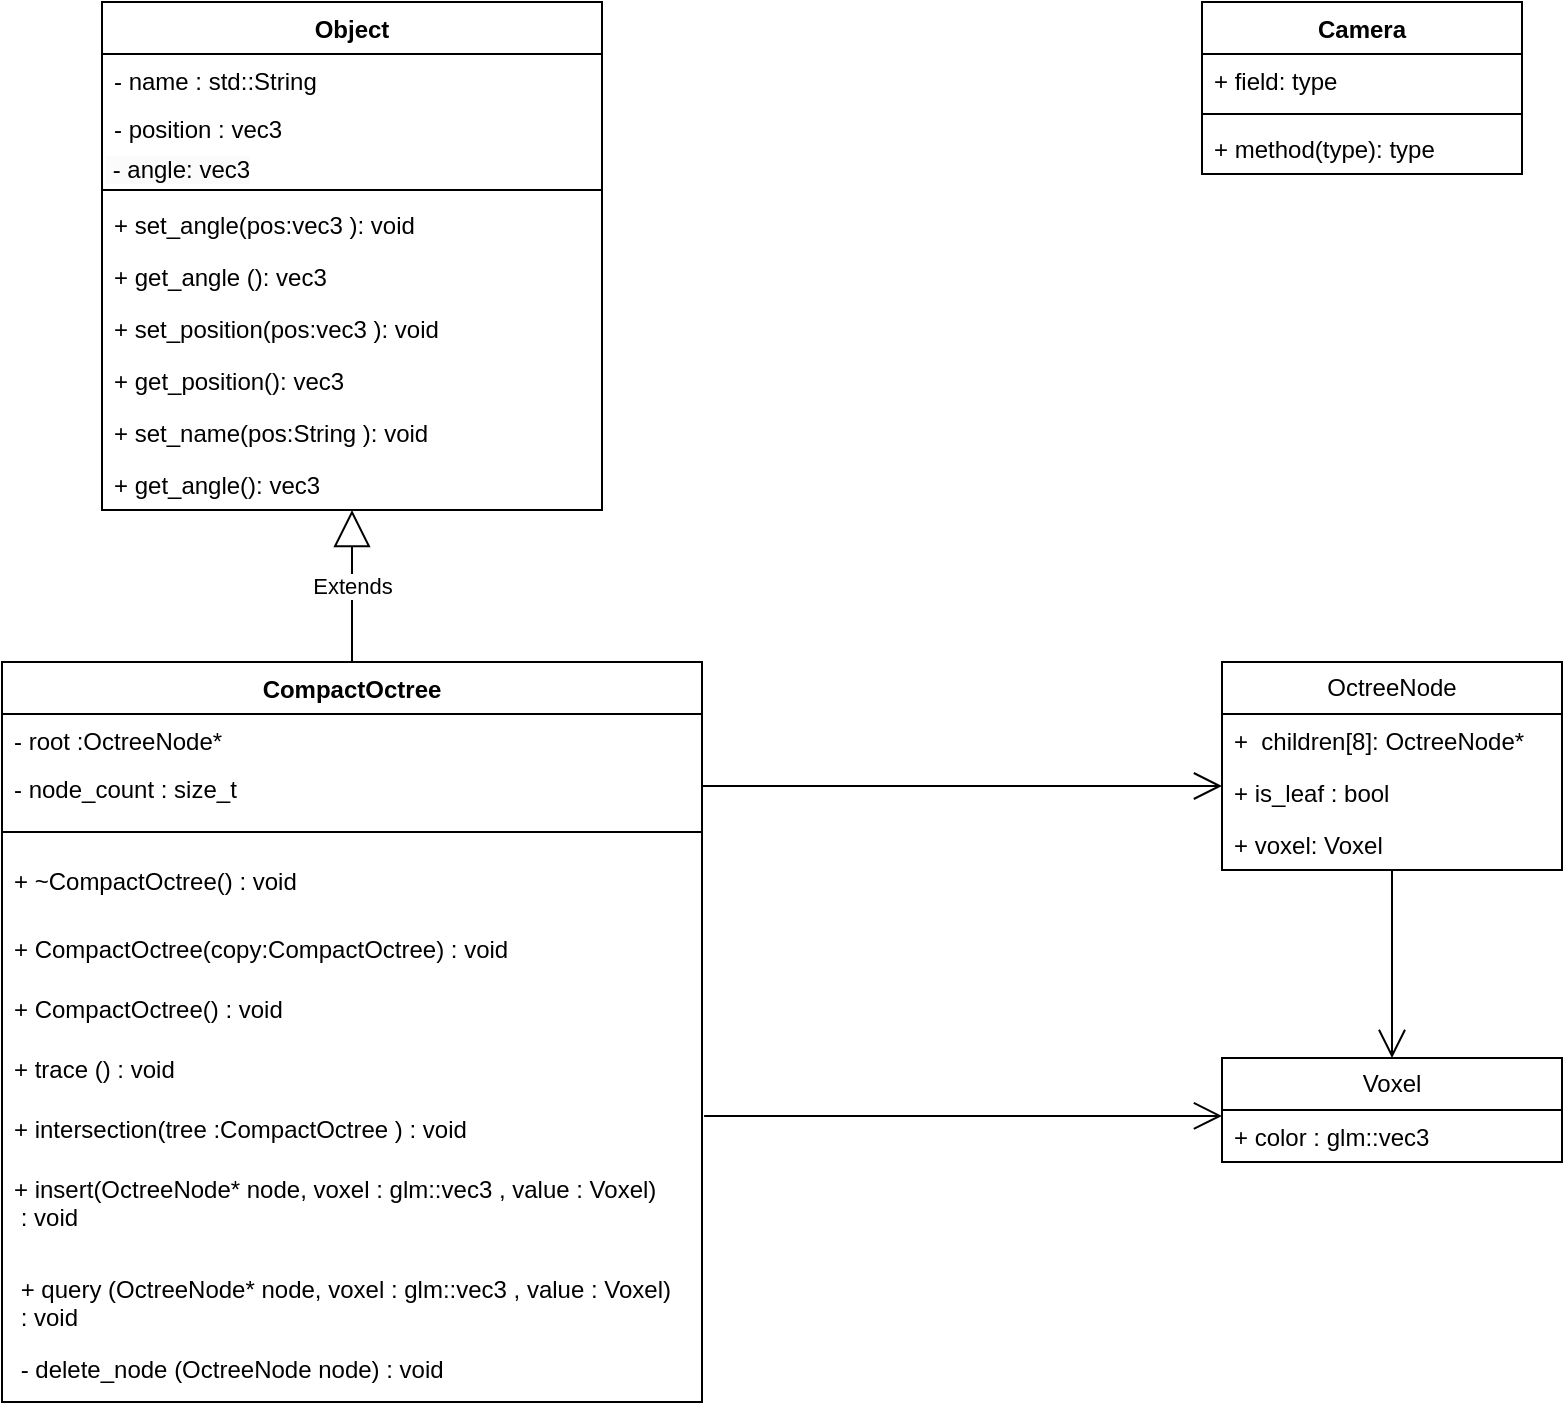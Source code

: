 <mxfile version="16.5.1" type="device" pages="3"><diagram id="C5RBs43oDa-KdzZeNtuy" name="Core"><mxGraphModel dx="1955" dy="941" grid="1" gridSize="10" guides="1" tooltips="1" connect="1" arrows="1" fold="1" page="1" pageScale="1" pageWidth="1169" pageHeight="1654" math="0" shadow="0"><root><mxCell id="WIyWlLk6GJQsqaUBKTNV-0"/><mxCell id="WIyWlLk6GJQsqaUBKTNV-1" parent="WIyWlLk6GJQsqaUBKTNV-0"/><mxCell id="RQRfcNfFL2eNt2i61ZeB-0" value="CompactOctree" style="swimlane;fontStyle=1;align=center;verticalAlign=top;childLayout=stackLayout;horizontal=1;startSize=26;horizontalStack=0;resizeParent=1;resizeParentMax=0;resizeLast=0;collapsible=1;marginBottom=0;whiteSpace=wrap;html=1;" parent="WIyWlLk6GJQsqaUBKTNV-1" vertex="1"><mxGeometry x="40" y="400" width="350" height="370" as="geometry"><mxRectangle x="30" y="500" width="130" height="30" as="alternateBounds"/></mxGeometry></mxCell><mxCell id="RQRfcNfFL2eNt2i61ZeB-1" value="- root&amp;nbsp;&lt;span style=&quot;background-color: initial;&quot;&gt;:OctreeNode*&lt;br&gt;&amp;nbsp;&lt;br&gt;&lt;/span&gt;" style="text;strokeColor=none;fillColor=none;align=left;verticalAlign=top;spacingLeft=4;spacingRight=4;overflow=hidden;rotatable=0;points=[[0,0.5],[1,0.5]];portConstraint=eastwest;whiteSpace=wrap;html=1;" parent="RQRfcNfFL2eNt2i61ZeB-0" vertex="1"><mxGeometry y="26" width="350" height="24" as="geometry"/></mxCell><mxCell id="RQRfcNfFL2eNt2i61ZeB-27" value="- node_count : size_t&lt;span style=&quot;background-color: initial;&quot;&gt;&amp;nbsp;&lt;br&gt;&lt;/span&gt;" style="text;strokeColor=none;fillColor=none;align=left;verticalAlign=top;spacingLeft=4;spacingRight=4;overflow=hidden;rotatable=0;points=[[0,0.5],[1,0.5]];portConstraint=eastwest;whiteSpace=wrap;html=1;" parent="RQRfcNfFL2eNt2i61ZeB-0" vertex="1"><mxGeometry y="50" width="350" height="24" as="geometry"/></mxCell><mxCell id="RQRfcNfFL2eNt2i61ZeB-2" value="" style="line;strokeWidth=1;fillColor=none;align=left;verticalAlign=middle;spacingTop=-1;spacingLeft=3;spacingRight=3;rotatable=0;labelPosition=right;points=[];portConstraint=eastwest;strokeColor=inherit;" parent="RQRfcNfFL2eNt2i61ZeB-0" vertex="1"><mxGeometry y="74" width="350" height="22" as="geometry"/></mxCell><mxCell id="RQRfcNfFL2eNt2i61ZeB-49" value="+ ~CompactOctree() :&amp;nbsp;void&amp;nbsp;" style="text;strokeColor=none;fillColor=none;align=left;verticalAlign=top;spacingLeft=4;spacingRight=4;overflow=hidden;rotatable=0;points=[[0,0.5],[1,0.5]];portConstraint=eastwest;whiteSpace=wrap;html=1;" parent="RQRfcNfFL2eNt2i61ZeB-0" vertex="1"><mxGeometry y="96" width="350" height="34" as="geometry"/></mxCell><mxCell id="RQRfcNfFL2eNt2i61ZeB-50" value="+ CompactOctree(copy:CompactOctree) :&amp;nbsp;void&amp;nbsp;" style="text;strokeColor=none;fillColor=none;align=left;verticalAlign=top;spacingLeft=4;spacingRight=4;overflow=hidden;rotatable=0;points=[[0,0.5],[1,0.5]];portConstraint=eastwest;whiteSpace=wrap;html=1;" parent="RQRfcNfFL2eNt2i61ZeB-0" vertex="1"><mxGeometry y="130" width="350" height="30" as="geometry"/></mxCell><mxCell id="RQRfcNfFL2eNt2i61ZeB-48" value="+&amp;nbsp;CompactOctree&lt;span style=&quot;background-color: initial;&quot;&gt;() :&amp;nbsp;&lt;/span&gt;void&amp;nbsp;" style="text;strokeColor=none;fillColor=none;align=left;verticalAlign=top;spacingLeft=4;spacingRight=4;overflow=hidden;rotatable=0;points=[[0,0.5],[1,0.5]];portConstraint=eastwest;whiteSpace=wrap;html=1;" parent="RQRfcNfFL2eNt2i61ZeB-0" vertex="1"><mxGeometry y="160" width="350" height="30" as="geometry"/></mxCell><mxCell id="RQRfcNfFL2eNt2i61ZeB-42" value="+ trace&amp;nbsp;&lt;span style=&quot;background-color: initial;&quot;&gt;() :&amp;nbsp;&lt;/span&gt;void&amp;nbsp;" style="text;strokeColor=none;fillColor=none;align=left;verticalAlign=top;spacingLeft=4;spacingRight=4;overflow=hidden;rotatable=0;points=[[0,0.5],[1,0.5]];portConstraint=eastwest;whiteSpace=wrap;html=1;" parent="RQRfcNfFL2eNt2i61ZeB-0" vertex="1"><mxGeometry y="190" width="350" height="30" as="geometry"/></mxCell><mxCell id="RQRfcNfFL2eNt2i61ZeB-43" value="+&amp;nbsp;intersection&lt;span style=&quot;background-color: initial;&quot;&gt;(tree :CompactOctree&amp;nbsp;) :&amp;nbsp;&lt;/span&gt;&lt;span style=&quot;background-color: initial;&quot;&gt;void&amp;nbsp;&lt;/span&gt;" style="text;strokeColor=none;fillColor=none;align=left;verticalAlign=top;spacingLeft=4;spacingRight=4;overflow=hidden;rotatable=0;points=[[0,0.5],[1,0.5]];portConstraint=eastwest;whiteSpace=wrap;html=1;" parent="RQRfcNfFL2eNt2i61ZeB-0" vertex="1"><mxGeometry y="220" width="350" height="30" as="geometry"/></mxCell><mxCell id="RQRfcNfFL2eNt2i61ZeB-3" value="+&amp;nbsp;&lt;span style=&quot;background-color: initial;&quot;&gt;insert(OctreeNode* node, voxel : glm::vec3 , value : Voxel)&lt;br&gt;&amp;nbsp;:&amp;nbsp;&lt;/span&gt;void&amp;nbsp;" style="text;strokeColor=none;fillColor=none;align=left;verticalAlign=top;spacingLeft=4;spacingRight=4;overflow=hidden;rotatable=0;points=[[0,0.5],[1,0.5]];portConstraint=eastwest;whiteSpace=wrap;html=1;" parent="RQRfcNfFL2eNt2i61ZeB-0" vertex="1"><mxGeometry y="250" width="350" height="50" as="geometry"/></mxCell><mxCell id="RQRfcNfFL2eNt2i61ZeB-36" value="&amp;nbsp;+&amp;nbsp;query&amp;nbsp;(OctreeNode* node, voxel : glm::vec3 , value : Voxel)&lt;br style=&quot;border-color: var(--border-color);&quot;&gt;&amp;nbsp;:&amp;nbsp;void&amp;nbsp;" style="text;strokeColor=none;fillColor=none;align=left;verticalAlign=top;spacingLeft=4;spacingRight=4;overflow=hidden;rotatable=0;points=[[0,0.5],[1,0.5]];portConstraint=eastwest;whiteSpace=wrap;html=1;" parent="RQRfcNfFL2eNt2i61ZeB-0" vertex="1"><mxGeometry y="300" width="350" height="40" as="geometry"/></mxCell><mxCell id="RQRfcNfFL2eNt2i61ZeB-41" value="&amp;nbsp;-&amp;nbsp;delete_node&amp;nbsp;&lt;span style=&quot;background-color: initial;&quot;&gt;(OctreeNode node)&lt;/span&gt;&amp;nbsp;:&amp;nbsp;void&amp;nbsp;&lt;span style=&quot;background-color: initial;&quot;&gt;&lt;br&gt;&lt;/span&gt;" style="text;strokeColor=none;fillColor=none;align=left;verticalAlign=top;spacingLeft=4;spacingRight=4;overflow=hidden;rotatable=0;points=[[0,0.5],[1,0.5]];portConstraint=eastwest;whiteSpace=wrap;html=1;" parent="RQRfcNfFL2eNt2i61ZeB-0" vertex="1"><mxGeometry y="340" width="350" height="30" as="geometry"/></mxCell><mxCell id="RQRfcNfFL2eNt2i61ZeB-8" value="Voxel" style="swimlane;fontStyle=0;childLayout=stackLayout;horizontal=1;startSize=26;fillColor=none;horizontalStack=0;resizeParent=1;resizeParentMax=0;resizeLast=0;collapsible=1;marginBottom=0;whiteSpace=wrap;html=1;" parent="WIyWlLk6GJQsqaUBKTNV-1" vertex="1"><mxGeometry x="650" y="598" width="170" height="52" as="geometry"><mxRectangle x="80" y="610" width="70" height="30" as="alternateBounds"/></mxGeometry></mxCell><mxCell id="RQRfcNfFL2eNt2i61ZeB-9" value="+ color : glm::vec3" style="text;strokeColor=none;fillColor=none;align=left;verticalAlign=top;spacingLeft=4;spacingRight=4;overflow=hidden;rotatable=0;points=[[0,0.5],[1,0.5]];portConstraint=eastwest;whiteSpace=wrap;html=1;" parent="RQRfcNfFL2eNt2i61ZeB-8" vertex="1"><mxGeometry y="26" width="170" height="26" as="geometry"/></mxCell><mxCell id="RQRfcNfFL2eNt2i61ZeB-12" value="OctreeNode" style="swimlane;fontStyle=0;childLayout=stackLayout;horizontal=1;startSize=26;fillColor=none;horizontalStack=0;resizeParent=1;resizeParentMax=0;resizeLast=0;collapsible=1;marginBottom=0;whiteSpace=wrap;html=1;" parent="WIyWlLk6GJQsqaUBKTNV-1" vertex="1"><mxGeometry x="650" y="400" width="170" height="104" as="geometry"><mxRectangle x="640" y="400" width="110" height="30" as="alternateBounds"/></mxGeometry></mxCell><mxCell id="RQRfcNfFL2eNt2i61ZeB-13" value="+&amp;nbsp;&amp;nbsp;children[8]: OctreeNode*" style="text;strokeColor=none;fillColor=none;align=left;verticalAlign=top;spacingLeft=4;spacingRight=4;overflow=hidden;rotatable=0;points=[[0,0.5],[1,0.5]];portConstraint=eastwest;whiteSpace=wrap;html=1;" parent="RQRfcNfFL2eNt2i61ZeB-12" vertex="1"><mxGeometry y="26" width="170" height="26" as="geometry"/></mxCell><mxCell id="RQRfcNfFL2eNt2i61ZeB-14" value="+ is_leaf : bool&amp;nbsp;" style="text;strokeColor=none;fillColor=none;align=left;verticalAlign=top;spacingLeft=4;spacingRight=4;overflow=hidden;rotatable=0;points=[[0,0.5],[1,0.5]];portConstraint=eastwest;whiteSpace=wrap;html=1;" parent="RQRfcNfFL2eNt2i61ZeB-12" vertex="1"><mxGeometry y="52" width="170" height="26" as="geometry"/></mxCell><mxCell id="RQRfcNfFL2eNt2i61ZeB-15" value="+ voxel: Voxel" style="text;strokeColor=none;fillColor=none;align=left;verticalAlign=top;spacingLeft=4;spacingRight=4;overflow=hidden;rotatable=0;points=[[0,0.5],[1,0.5]];portConstraint=eastwest;whiteSpace=wrap;html=1;" parent="RQRfcNfFL2eNt2i61ZeB-12" vertex="1"><mxGeometry y="78" width="170" height="26" as="geometry"/></mxCell><mxCell id="RQRfcNfFL2eNt2i61ZeB-28" value="Object" style="swimlane;fontStyle=1;align=center;verticalAlign=top;childLayout=stackLayout;horizontal=1;startSize=26;horizontalStack=0;resizeParent=1;resizeParentMax=0;resizeLast=0;collapsible=1;marginBottom=0;whiteSpace=wrap;html=1;" parent="WIyWlLk6GJQsqaUBKTNV-1" vertex="1"><mxGeometry x="90" y="70" width="250" height="254" as="geometry"><mxRectangle x="40" y="50" width="80" height="30" as="alternateBounds"/></mxGeometry></mxCell><mxCell id="RQRfcNfFL2eNt2i61ZeB-29" value="- name : std::String" style="text;strokeColor=none;fillColor=none;align=left;verticalAlign=top;spacingLeft=4;spacingRight=4;overflow=hidden;rotatable=0;points=[[0,0.5],[1,0.5]];portConstraint=eastwest;whiteSpace=wrap;html=1;" parent="RQRfcNfFL2eNt2i61ZeB-28" vertex="1"><mxGeometry y="26" width="250" height="24" as="geometry"/></mxCell><mxCell id="RQRfcNfFL2eNt2i61ZeB-44" value="- position : vec3" style="text;strokeColor=none;fillColor=none;align=left;verticalAlign=top;spacingLeft=4;spacingRight=4;overflow=hidden;rotatable=0;points=[[0,0.5],[1,0.5]];portConstraint=eastwest;whiteSpace=wrap;html=1;" parent="RQRfcNfFL2eNt2i61ZeB-28" vertex="1"><mxGeometry y="50" width="250" height="20" as="geometry"/></mxCell><mxCell id="RQRfcNfFL2eNt2i61ZeB-45" value="&lt;span style=&quot;color: rgb(0, 0, 0); font-family: Helvetica; font-size: 12px; font-style: normal; font-variant-ligatures: normal; font-variant-caps: normal; font-weight: 400; letter-spacing: normal; orphans: 2; text-align: left; text-indent: 0px; text-transform: none; widows: 2; word-spacing: 0px; -webkit-text-stroke-width: 0px; background-color: rgb(251, 251, 251); text-decoration-thickness: initial; text-decoration-style: initial; text-decoration-color: initial; float: none; display: inline !important;&quot;&gt;&amp;nbsp;- angle: vec3&lt;/span&gt;" style="text;whiteSpace=wrap;html=1;" parent="RQRfcNfFL2eNt2i61ZeB-28" vertex="1"><mxGeometry y="70" width="250" height="20" as="geometry"/></mxCell><mxCell id="RQRfcNfFL2eNt2i61ZeB-30" value="" style="line;strokeWidth=1;fillColor=none;align=left;verticalAlign=middle;spacingTop=-1;spacingLeft=3;spacingRight=3;rotatable=0;labelPosition=right;points=[];portConstraint=eastwest;strokeColor=inherit;" parent="RQRfcNfFL2eNt2i61ZeB-28" vertex="1"><mxGeometry y="90" width="250" height="8" as="geometry"/></mxCell><mxCell id="RQRfcNfFL2eNt2i61ZeB-31" value="+ set_angle(pos:vec3 ): void" style="text;strokeColor=none;fillColor=none;align=left;verticalAlign=top;spacingLeft=4;spacingRight=4;overflow=hidden;rotatable=0;points=[[0,0.5],[1,0.5]];portConstraint=eastwest;whiteSpace=wrap;html=1;" parent="RQRfcNfFL2eNt2i61ZeB-28" vertex="1"><mxGeometry y="98" width="250" height="26" as="geometry"/></mxCell><mxCell id="RQRfcNfFL2eNt2i61ZeB-53" value="+ get_angle (): vec3" style="text;strokeColor=none;fillColor=none;align=left;verticalAlign=top;spacingLeft=4;spacingRight=4;overflow=hidden;rotatable=0;points=[[0,0.5],[1,0.5]];portConstraint=eastwest;whiteSpace=wrap;html=1;" parent="RQRfcNfFL2eNt2i61ZeB-28" vertex="1"><mxGeometry y="124" width="250" height="26" as="geometry"/></mxCell><mxCell id="RQRfcNfFL2eNt2i61ZeB-64" value="+ set_position(pos:vec3 ): void" style="text;strokeColor=none;fillColor=none;align=left;verticalAlign=top;spacingLeft=4;spacingRight=4;overflow=hidden;rotatable=0;points=[[0,0.5],[1,0.5]];portConstraint=eastwest;whiteSpace=wrap;html=1;" parent="RQRfcNfFL2eNt2i61ZeB-28" vertex="1"><mxGeometry y="150" width="250" height="26" as="geometry"/></mxCell><mxCell id="RQRfcNfFL2eNt2i61ZeB-65" value="+ get_position(): vec3" style="text;strokeColor=none;fillColor=none;align=left;verticalAlign=top;spacingLeft=4;spacingRight=4;overflow=hidden;rotatable=0;points=[[0,0.5],[1,0.5]];portConstraint=eastwest;whiteSpace=wrap;html=1;" parent="RQRfcNfFL2eNt2i61ZeB-28" vertex="1"><mxGeometry y="176" width="250" height="26" as="geometry"/></mxCell><mxCell id="RQRfcNfFL2eNt2i61ZeB-66" value="+ set_name(pos:String ): void" style="text;strokeColor=none;fillColor=none;align=left;verticalAlign=top;spacingLeft=4;spacingRight=4;overflow=hidden;rotatable=0;points=[[0,0.5],[1,0.5]];portConstraint=eastwest;whiteSpace=wrap;html=1;" parent="RQRfcNfFL2eNt2i61ZeB-28" vertex="1"><mxGeometry y="202" width="250" height="26" as="geometry"/></mxCell><mxCell id="RQRfcNfFL2eNt2i61ZeB-67" value="+ get_angle(): vec3" style="text;strokeColor=none;fillColor=none;align=left;verticalAlign=top;spacingLeft=4;spacingRight=4;overflow=hidden;rotatable=0;points=[[0,0.5],[1,0.5]];portConstraint=eastwest;whiteSpace=wrap;html=1;" parent="RQRfcNfFL2eNt2i61ZeB-28" vertex="1"><mxGeometry y="228" width="250" height="26" as="geometry"/></mxCell><mxCell id="RQRfcNfFL2eNt2i61ZeB-34" value="" style="endArrow=open;endFill=1;endSize=12;html=1;rounded=0;exitX=0.5;exitY=1;exitDx=0;exitDy=0;entryX=0.5;entryY=0;entryDx=0;entryDy=0;" parent="WIyWlLk6GJQsqaUBKTNV-1" source="RQRfcNfFL2eNt2i61ZeB-12" target="RQRfcNfFL2eNt2i61ZeB-8" edge="1"><mxGeometry width="160" relative="1" as="geometry"><mxPoint x="200" y="410" as="sourcePoint"/><mxPoint x="450" y="490" as="targetPoint"/></mxGeometry></mxCell><mxCell id="RQRfcNfFL2eNt2i61ZeB-51" value="Extends" style="endArrow=block;endSize=16;endFill=0;html=1;rounded=0;exitX=0.5;exitY=0;exitDx=0;exitDy=0;entryX=0.5;entryY=1;entryDx=0;entryDy=0;" parent="WIyWlLk6GJQsqaUBKTNV-1" source="RQRfcNfFL2eNt2i61ZeB-0" target="RQRfcNfFL2eNt2i61ZeB-28" edge="1"><mxGeometry x="-0.006" width="160" relative="1" as="geometry"><mxPoint x="230" y="200" as="sourcePoint"/><mxPoint x="250" y="80" as="targetPoint"/><mxPoint as="offset"/></mxGeometry></mxCell><mxCell id="RQRfcNfFL2eNt2i61ZeB-55" value="" style="endArrow=open;endFill=1;endSize=12;html=1;rounded=0;exitX=1;exitY=0.5;exitDx=0;exitDy=0;edgeStyle=orthogonalEdgeStyle;" parent="WIyWlLk6GJQsqaUBKTNV-1" source="RQRfcNfFL2eNt2i61ZeB-27" edge="1"><mxGeometry width="160" relative="1" as="geometry"><mxPoint x="400" y="320" as="sourcePoint"/><mxPoint x="650" y="462" as="targetPoint"/></mxGeometry></mxCell><mxCell id="RQRfcNfFL2eNt2i61ZeB-60" value="Camera" style="swimlane;fontStyle=1;align=center;verticalAlign=top;childLayout=stackLayout;horizontal=1;startSize=26;horizontalStack=0;resizeParent=1;resizeParentMax=0;resizeLast=0;collapsible=1;marginBottom=0;whiteSpace=wrap;html=1;" parent="WIyWlLk6GJQsqaUBKTNV-1" vertex="1"><mxGeometry x="640" y="70" width="160" height="86" as="geometry"/></mxCell><mxCell id="RQRfcNfFL2eNt2i61ZeB-61" value="+ field: type" style="text;strokeColor=none;fillColor=none;align=left;verticalAlign=top;spacingLeft=4;spacingRight=4;overflow=hidden;rotatable=0;points=[[0,0.5],[1,0.5]];portConstraint=eastwest;whiteSpace=wrap;html=1;" parent="RQRfcNfFL2eNt2i61ZeB-60" vertex="1"><mxGeometry y="26" width="160" height="26" as="geometry"/></mxCell><mxCell id="RQRfcNfFL2eNt2i61ZeB-62" value="" style="line;strokeWidth=1;fillColor=none;align=left;verticalAlign=middle;spacingTop=-1;spacingLeft=3;spacingRight=3;rotatable=0;labelPosition=right;points=[];portConstraint=eastwest;strokeColor=inherit;" parent="RQRfcNfFL2eNt2i61ZeB-60" vertex="1"><mxGeometry y="52" width="160" height="8" as="geometry"/></mxCell><mxCell id="RQRfcNfFL2eNt2i61ZeB-63" value="+ method(type): type" style="text;strokeColor=none;fillColor=none;align=left;verticalAlign=top;spacingLeft=4;spacingRight=4;overflow=hidden;rotatable=0;points=[[0,0.5],[1,0.5]];portConstraint=eastwest;whiteSpace=wrap;html=1;" parent="RQRfcNfFL2eNt2i61ZeB-60" vertex="1"><mxGeometry y="60" width="160" height="26" as="geometry"/></mxCell><mxCell id="gykuNFVWqO9cafGRQmXF-1" value="" style="endArrow=open;endFill=1;endSize=12;html=1;rounded=0;entryX=0;entryY=0.115;entryDx=0;entryDy=0;entryPerimeter=0;edgeStyle=orthogonalEdgeStyle;exitX=1.003;exitY=0.233;exitDx=0;exitDy=0;exitPerimeter=0;" parent="WIyWlLk6GJQsqaUBKTNV-1" source="RQRfcNfFL2eNt2i61ZeB-43" target="RQRfcNfFL2eNt2i61ZeB-9" edge="1"><mxGeometry width="160" relative="1" as="geometry"><mxPoint x="460" y="630" as="sourcePoint"/><mxPoint x="670" y="520" as="targetPoint"/></mxGeometry></mxCell></root></mxGraphModel></diagram><diagram id="HDSDiKE1rcTp8kDMMtQG" name="Function"><mxGraphModel dx="1955" dy="941" grid="1" gridSize="10" guides="1" tooltips="1" connect="1" arrows="1" fold="1" page="1" pageScale="1" pageWidth="2336" pageHeight="1654" math="0" shadow="0"><root><mxCell id="0"/><mxCell id="1" parent="0"/><mxCell id="fjq0LEgCg1GbYbQw6aEK-2" value="&lt;p style=&quot;margin: 0px ; margin-top: 4px ; text-align: center&quot;&gt;&lt;b&gt;Scene&lt;/b&gt;&lt;/p&gt;&lt;hr size=&quot;1&quot;&gt;&lt;p style=&quot;margin: 0px ; margin-left: 4px&quot;&gt;- camera_ : ICamera&amp;amp;&lt;/p&gt;&lt;p style=&quot;margin: 0px ; margin-left: 4px&quot;&gt;- fileManager_ : IFileManager&amp;amp;&lt;br&gt;&lt;/p&gt;&lt;p style=&quot;margin: 0px ; margin-left: 4px&quot;&gt;&lt;span&gt;- pngConverter_: IImageProcessor*&lt;/span&gt;&lt;br&gt;&lt;/p&gt;&lt;hr size=&quot;1&quot;&gt;&lt;p style=&quot;margin: 0px ; margin-left: 4px&quot;&gt;+ preview(): IImage&lt;/p&gt;&lt;p style=&quot;margin: 0px ; margin-left: 4px&quot;&gt;+ generate(): void&lt;/p&gt;" style="verticalAlign=top;align=left;overflow=fill;fontSize=12;fontFamily=Helvetica;html=1;whiteSpace=wrap;" parent="1" vertex="1"><mxGeometry x="321" y="200" width="240" height="120" as="geometry"/></mxCell><mxCell id="NQ6d6jJCXE89TmS6K0ox-2" value="&lt;p style=&quot;margin:0px;margin-top:4px;text-align:center;&quot;&gt;&lt;i&gt;&amp;lt;&amp;lt;Interface&amp;gt;&amp;gt;&lt;/i&gt;&lt;/p&gt;&lt;p style=&quot;margin:0px;margin-top:4px;text-align:center;&quot;&gt;&lt;i&gt;&lt;b&gt;ICamera&lt;/b&gt;&lt;/i&gt;&lt;/p&gt;" style="verticalAlign=top;align=left;overflow=fill;fontSize=12;fontFamily=Helvetica;html=1;whiteSpace=wrap;" parent="1" vertex="1"><mxGeometry x="361" y="80" width="160" height="40" as="geometry"/></mxCell><mxCell id="NQ6d6jJCXE89TmS6K0ox-4" value="" style="endArrow=open;endFill=1;endSize=12;html=1;rounded=0;entryX=0.5;entryY=1;entryDx=0;entryDy=0;exitX=0.5;exitY=0;exitDx=0;exitDy=0;edgeStyle=orthogonalEdgeStyle;" parent="1" source="fjq0LEgCg1GbYbQw6aEK-2" target="NQ6d6jJCXE89TmS6K0ox-2" edge="1"><mxGeometry width="160" relative="1" as="geometry"><mxPoint x="601" y="400" as="sourcePoint"/><mxPoint x="761" y="400" as="targetPoint"/></mxGeometry></mxCell><mxCell id="WR3VaRAiDl1n3JYjEDmc-1" value="&lt;p style=&quot;margin: 0px ; margin-top: 4px ; text-align: center&quot;&gt;&lt;b&gt;PngCreator&lt;/b&gt;&lt;/p&gt;&lt;hr size=&quot;1&quot;&gt;&lt;p style=&quot;margin: 0px ; margin-left: 4px&quot;&gt;+ convert(image: IImage*): IImage*&lt;/p&gt;" style="verticalAlign=top;align=left;overflow=fill;fontSize=12;fontFamily=Helvetica;html=1;whiteSpace=wrap;" parent="1" vertex="1"><mxGeometry x="721" y="200" width="240" height="120" as="geometry"/></mxCell><mxCell id="WR3VaRAiDl1n3JYjEDmc-2" value="&lt;p style=&quot;margin: 0px ; margin-top: 4px ; text-align: center&quot;&gt;&lt;i&gt;&amp;lt;&amp;lt;Interface&amp;gt;&amp;gt;&lt;/i&gt;&lt;/p&gt;&lt;p style=&quot;margin: 0px ; margin-top: 4px ; text-align: center&quot;&gt;&lt;i&gt;&lt;b&gt;IImageConverter&lt;/b&gt;&lt;/i&gt;&lt;/p&gt;" style="verticalAlign=top;align=left;overflow=fill;fontSize=12;fontFamily=Helvetica;html=1;whiteSpace=wrap;" parent="1" vertex="1"><mxGeometry x="761" y="80" width="160" height="40" as="geometry"/></mxCell><mxCell id="eiTDV5djJZwSkgyzMu8H-1" value="" style="endArrow=block;dashed=1;endFill=0;endSize=12;html=1;rounded=0;entryX=0.5;entryY=1;entryDx=0;entryDy=0;exitX=0.5;exitY=0;exitDx=0;exitDy=0;" parent="1" source="WR3VaRAiDl1n3JYjEDmc-1" target="WR3VaRAiDl1n3JYjEDmc-2" edge="1"><mxGeometry width="160" relative="1" as="geometry"><mxPoint x="841" y="210" as="sourcePoint"/><mxPoint x="781" y="380" as="targetPoint"/></mxGeometry></mxCell><mxCell id="eiTDV5djJZwSkgyzMu8H-3" value="" style="endArrow=diamondThin;endFill=1;endSize=24;html=1;rounded=0;entryX=0;entryY=0.5;entryDx=0;entryDy=0;exitX=1;exitY=0.5;exitDx=0;exitDy=0;edgeStyle=orthogonalEdgeStyle;" parent="1" source="fjq0LEgCg1GbYbQw6aEK-2" target="WR3VaRAiDl1n3JYjEDmc-1" edge="1"><mxGeometry width="160" relative="1" as="geometry"><mxPoint x="601" y="400" as="sourcePoint"/><mxPoint x="761" y="400" as="targetPoint"/></mxGeometry></mxCell><mxCell id="5L2LxpOmjdD7S4U8k0r--1" value="&lt;p style=&quot;margin:0px;margin-top:4px;text-align:center;&quot;&gt;&lt;b&gt;ObjectPlacer&lt;/b&gt;&lt;/p&gt;&lt;hr size=&quot;1&quot;&gt;&lt;p style=&quot;margin:0px;margin-left:4px;&quot;&gt;+ LandScape_: IObjectFactory&lt;/p&gt;&lt;hr size=&quot;1&quot;&gt;&lt;p style=&quot;margin:0px;margin-left:4px;&quot;&gt;+ makeLandScape(): Type&lt;/p&gt;" style="verticalAlign=top;align=left;overflow=fill;fontSize=12;fontFamily=Helvetica;html=1;whiteSpace=wrap;" parent="1" vertex="1"><mxGeometry x="320" y="562" width="240" height="120" as="geometry"/></mxCell><mxCell id="5L2LxpOmjdD7S4U8k0r--3" value="&lt;p style=&quot;margin:0px;margin-top:4px;text-align:center;&quot;&gt;&lt;i&gt;&amp;lt;&amp;lt;Interface&amp;gt;&amp;gt;&lt;/i&gt;&lt;/p&gt;&lt;p style=&quot;margin:0px;margin-top:4px;text-align:center;&quot;&gt;&lt;i&gt;&lt;b&gt;IObjectFactory&lt;/b&gt;&lt;/i&gt;&lt;/p&gt;" style="verticalAlign=top;align=left;overflow=fill;fontSize=12;fontFamily=Helvetica;html=1;whiteSpace=wrap;" parent="1" vertex="1"><mxGeometry x="760" y="602" width="160" height="40" as="geometry"/></mxCell><mxCell id="5L2LxpOmjdD7S4U8k0r--5" value="&lt;p style=&quot;margin:0px;margin-top:4px;text-align:center;&quot;&gt;&lt;b&gt;LandScape&lt;/b&gt;&lt;/p&gt;&lt;hr size=&quot;1&quot;&gt;&lt;p style=&quot;margin:0px;margin-left:4px;&quot;&gt;+ make(): vector&amp;lt;Object&amp;gt;&lt;/p&gt;" style="verticalAlign=top;align=left;overflow=fill;fontSize=12;fontFamily=Helvetica;html=1;whiteSpace=wrap;" parent="1" vertex="1"><mxGeometry x="720" y="722" width="240" height="120" as="geometry"/></mxCell><mxCell id="5L2LxpOmjdD7S4U8k0r--6" value="" style="endArrow=block;dashed=1;endFill=0;endSize=12;html=1;rounded=0;exitX=0.5;exitY=0;exitDx=0;exitDy=0;entryX=0.5;entryY=1;entryDx=0;entryDy=0;edgeStyle=orthogonalEdgeStyle;" parent="1" source="5L2LxpOmjdD7S4U8k0r--5" target="5L2LxpOmjdD7S4U8k0r--3" edge="1"><mxGeometry width="160" relative="1" as="geometry"><mxPoint x="650" y="772" as="sourcePoint"/><mxPoint x="810" y="772" as="targetPoint"/></mxGeometry></mxCell><mxCell id="5L2LxpOmjdD7S4U8k0r--8" value="&lt;p style=&quot;margin:0px;margin-top:4px;text-align:center;&quot;&gt;&lt;i&gt;&amp;lt;&amp;lt;Interface&amp;gt;&amp;gt;&lt;/i&gt;&lt;/p&gt;&lt;p style=&quot;margin:0px;margin-top:4px;text-align:center;&quot;&gt;&lt;i&gt;&lt;b&gt;IObject&lt;/b&gt;&lt;/i&gt;&lt;/p&gt;" style="verticalAlign=top;align=left;overflow=fill;fontSize=12;fontFamily=Helvetica;html=1;whiteSpace=wrap;" parent="1" vertex="1"><mxGeometry x="761" y="440" width="160" height="40" as="geometry"/></mxCell><mxCell id="mEcnzMsyKF-RUhez551U-2" value="" style="endArrow=diamondThin;endFill=1;endSize=24;html=1;rounded=0;exitX=1;exitY=0.5;exitDx=0;exitDy=0;edgeStyle=orthogonalEdgeStyle;entryX=0;entryY=0.5;entryDx=0;entryDy=0;" parent="1" source="5L2LxpOmjdD7S4U8k0r--1" target="5L2LxpOmjdD7S4U8k0r--3" edge="1"><mxGeometry width="160" relative="1" as="geometry"><mxPoint x="850" y="572" as="sourcePoint"/><mxPoint x="750" y="622" as="targetPoint"/></mxGeometry></mxCell><mxCell id="MrxDg3bp4m-v4mWC0kUZ-2" value="" style="endArrow=open;endFill=1;endSize=12;html=1;rounded=0;exitX=1;exitY=0.5;exitDx=0;exitDy=0;entryX=1;entryY=0.5;entryDx=0;entryDy=0;edgeStyle=orthogonalEdgeStyle;" parent="1" source="5L2LxpOmjdD7S4U8k0r--5" target="5L2LxpOmjdD7S4U8k0r--8" edge="1"><mxGeometry width="160" relative="1" as="geometry"><mxPoint x="1541" y="741" as="sourcePoint"/><mxPoint x="1501" y="395" as="targetPoint"/><Array as="points"><mxPoint x="1041" y="782"/><mxPoint x="1041" y="460"/></Array></mxGeometry></mxCell><mxCell id="xnwADHMAtJ9FnTCeKCZT-1" value="&lt;p style=&quot;margin:0px;margin-top:4px;text-align:center;&quot;&gt;&lt;i&gt;&amp;lt;&amp;lt;Interface&amp;gt;&amp;gt;&lt;/i&gt;&lt;/p&gt;&lt;p style=&quot;margin:0px;margin-top:4px;text-align:center;&quot;&gt;&lt;i&gt;&lt;b&gt;IImage&lt;/b&gt;&lt;/i&gt;&lt;/p&gt;" style="verticalAlign=top;align=left;overflow=fill;fontSize=12;fontFamily=Helvetica;html=1;whiteSpace=wrap;" parent="1" vertex="1"><mxGeometry x="1041" y="80" width="160" height="40" as="geometry"/></mxCell><mxCell id="xnwADHMAtJ9FnTCeKCZT-2" value="" style="endArrow=open;endFill=1;endSize=12;html=1;rounded=0;entryX=0.5;entryY=1;entryDx=0;entryDy=0;exitX=1;exitY=0.5;exitDx=0;exitDy=0;edgeStyle=orthogonalEdgeStyle;" parent="1" source="WR3VaRAiDl1n3JYjEDmc-1" target="xnwADHMAtJ9FnTCeKCZT-1" edge="1"><mxGeometry width="160" relative="1" as="geometry"><mxPoint x="1041" y="280" as="sourcePoint"/><mxPoint x="971" y="400" as="targetPoint"/></mxGeometry></mxCell><mxCell id="ub0oCIxADx0sPoSHr6L_-1" value="&lt;p style=&quot;margin: 0px ; margin-top: 4px ; text-align: center&quot;&gt;&lt;i&gt;&amp;lt;&amp;lt;Interface&amp;gt;&amp;gt;&lt;/i&gt;&lt;/p&gt;&lt;p style=&quot;margin: 0px ; margin-top: 4px ; text-align: center&quot;&gt;&lt;i&gt;&lt;b&gt;IFileManager&lt;/b&gt;&lt;/i&gt;&lt;/p&gt;" style="verticalAlign=top;align=left;overflow=fill;fontSize=12;fontFamily=Helvetica;html=1;whiteSpace=wrap;" vertex="1" parent="1"><mxGeometry x="80" y="80" width="160" height="40" as="geometry"/></mxCell><mxCell id="ub0oCIxADx0sPoSHr6L_-3" value="" style="endArrow=open;endFill=1;endSize=12;html=1;rounded=0;entryX=0.5;entryY=1;entryDx=0;entryDy=0;edgeStyle=orthogonalEdgeStyle;" edge="1" parent="1" target="ub0oCIxADx0sPoSHr6L_-1"><mxGeometry width="160" relative="1" as="geometry"><mxPoint x="320" y="260" as="sourcePoint"/><mxPoint x="451" y="130" as="targetPoint"/></mxGeometry></mxCell></root></mxGraphModel></diagram><diagram id="4uJNxkg9737gK_eH-HrE" name="Gui"><mxGraphModel dx="946" dy="727" grid="1" gridSize="10" guides="1" tooltips="1" connect="1" arrows="1" fold="1" page="1" pageScale="1" pageWidth="1169" pageHeight="1654" math="0" shadow="0"><root><mxCell id="0"/><mxCell id="1" parent="0"/><mxCell id="E0xknwrJqtCkAGN8F9uU-2" value="MainWindow" style="swimlane;fontStyle=1;align=center;verticalAlign=top;childLayout=stackLayout;horizontal=1;startSize=26;horizontalStack=0;resizeParent=1;resizeParentMax=0;resizeLast=0;collapsible=1;marginBottom=0;whiteSpace=wrap;html=1;" parent="1" vertex="1"><mxGeometry x="170" y="242" width="160" height="176" as="geometry"/></mxCell><mxCell id="ACW99Sp11cNNKg3fBXP6-4" value="- gl_widget_: QOpenGLWidget" style="text;strokeColor=none;fillColor=none;align=left;verticalAlign=top;spacingLeft=4;spacingRight=4;overflow=hidden;rotatable=0;points=[[0,0.5],[1,0.5]];portConstraint=eastwest;whiteSpace=wrap;html=1;" parent="E0xknwrJqtCkAGN8F9uU-2" vertex="1"><mxGeometry y="26" width="160" height="44" as="geometry"/></mxCell><mxCell id="fc6I1EtiGrr7Wr4dShFB-3" value="-&amp;nbsp;object_table_: QTableWidget" style="text;strokeColor=none;fillColor=none;align=left;verticalAlign=top;spacingLeft=4;spacingRight=4;overflow=hidden;rotatable=0;points=[[0,0.5],[1,0.5]];portConstraint=eastwest;whiteSpace=wrap;html=1;" parent="E0xknwrJqtCkAGN8F9uU-2" vertex="1"><mxGeometry y="70" width="160" height="44" as="geometry"/></mxCell><mxCell id="UxZA9AHNOR_dmNoE3u7T-8" value="- state_manager_: StateManager" style="text;strokeColor=none;fillColor=none;align=left;verticalAlign=top;spacingLeft=4;spacingRight=4;overflow=hidden;rotatable=0;points=[[0,0.5],[1,0.5]];portConstraint=eastwest;whiteSpace=wrap;html=1;" parent="E0xknwrJqtCkAGN8F9uU-2" vertex="1"><mxGeometry y="114" width="160" height="46" as="geometry"/></mxCell><mxCell id="ACW99Sp11cNNKg3fBXP6-5" value="" style="line;strokeWidth=1;fillColor=none;align=left;verticalAlign=middle;spacingTop=-1;spacingLeft=3;spacingRight=3;rotatable=0;labelPosition=right;points=[];portConstraint=eastwest;strokeColor=inherit;" parent="E0xknwrJqtCkAGN8F9uU-2" vertex="1"><mxGeometry y="160" width="160" height="16" as="geometry"/></mxCell><mxCell id="E0xknwrJqtCkAGN8F9uU-10" value="ObjectGLWidget" style="swimlane;fontStyle=1;align=center;verticalAlign=top;childLayout=stackLayout;horizontal=1;startSize=26;horizontalStack=0;resizeParent=1;resizeParentMax=0;resizeLast=0;collapsible=1;marginBottom=0;whiteSpace=wrap;html=1;" parent="1" vertex="1"><mxGeometry x="170" y="80" width="160" height="110" as="geometry"/></mxCell><mxCell id="GxUnUpW4Zx2TuA_qhafc-4" value="+ DrawObject(object: IObject): void" style="text;strokeColor=none;fillColor=none;align=left;verticalAlign=top;spacingLeft=4;spacingRight=4;overflow=hidden;rotatable=0;points=[[0,0.5],[1,0.5]];portConstraint=eastwest;whiteSpace=wrap;html=1;" parent="E0xknwrJqtCkAGN8F9uU-10" vertex="1"><mxGeometry y="26" width="160" height="44" as="geometry"/></mxCell><mxCell id="2ypn3XLRh_DCzkCgD5uk-1" value="+ DrawObjects(objects: vector&amp;lt;IObject&amp;gt;): void" style="text;strokeColor=none;fillColor=none;align=left;verticalAlign=top;spacingLeft=4;spacingRight=4;overflow=hidden;rotatable=0;points=[[0,0.5],[1,0.5]];portConstraint=eastwest;whiteSpace=wrap;html=1;" parent="E0xknwrJqtCkAGN8F9uU-10" vertex="1"><mxGeometry y="70" width="160" height="40" as="geometry"/></mxCell><mxCell id="5s7wKgU5cXgXmNw6V4r6-2" value="&lt;p style=&quot;margin:0px;margin-top:4px;text-align:center;&quot;&gt;&lt;i&gt;&amp;lt;&amp;lt;Interface&amp;gt;&amp;gt;&lt;/i&gt;&lt;/p&gt;&lt;p style=&quot;margin:0px;margin-top:4px;text-align:center;&quot;&gt;&lt;i&gt;&lt;b&gt;QTableWidget&lt;/b&gt;&lt;/i&gt;&lt;/p&gt;" style="verticalAlign=top;align=left;overflow=fill;fontSize=12;fontFamily=Helvetica;html=1;whiteSpace=wrap;" parent="1" vertex="1"><mxGeometry x="155" y="610" width="190" height="40" as="geometry"/></mxCell><mxCell id="5s7wKgU5cXgXmNw6V4r6-3" value="Extends" style="endArrow=block;endSize=16;endFill=0;html=1;rounded=0;" parent="1" source="LXHH9qgzBwEDbcKBehkR-1" target="5s7wKgU5cXgXmNw6V4r6-2" edge="1"><mxGeometry width="160" relative="1" as="geometry"><mxPoint x="540" y="284.286" as="sourcePoint"/><mxPoint x="533.31" y="610" as="targetPoint"/></mxGeometry></mxCell><mxCell id="LXHH9qgzBwEDbcKBehkR-1" value="ObjectTableWidget" style="swimlane;fontStyle=1;align=center;verticalAlign=top;childLayout=stackLayout;horizontal=1;startSize=26;horizontalStack=0;resizeParent=1;resizeParentMax=0;resizeLast=0;collapsible=1;marginBottom=0;whiteSpace=wrap;html=1;" parent="1" vertex="1"><mxGeometry x="480" y="562" width="160" height="136" as="geometry"/></mxCell><mxCell id="LXHH9qgzBwEDbcKBehkR-3" value="" style="line;strokeWidth=1;fillColor=none;align=left;verticalAlign=middle;spacingTop=-1;spacingLeft=3;spacingRight=3;rotatable=0;labelPosition=right;points=[];portConstraint=eastwest;strokeColor=inherit;" parent="LXHH9qgzBwEDbcKBehkR-1" vertex="1"><mxGeometry y="26" width="160" height="8" as="geometry"/></mxCell><mxCell id="LXHH9qgzBwEDbcKBehkR-4" value="+ setItem(row:int, column:int, item: IObject): void" style="text;strokeColor=none;fillColor=none;align=left;verticalAlign=top;spacingLeft=4;spacingRight=4;overflow=hidden;rotatable=0;points=[[0,0.5],[1,0.5]];portConstraint=eastwest;whiteSpace=wrap;html=1;" parent="LXHH9qgzBwEDbcKBehkR-1" vertex="1"><mxGeometry y="34" width="160" height="50" as="geometry"/></mxCell><mxCell id="_EIBD6RzDpMf5W8yDEjv-2" value="+ addItemsOnPush(): void" style="text;strokeColor=none;fillColor=none;align=left;verticalAlign=top;spacingLeft=4;spacingRight=4;overflow=hidden;rotatable=0;points=[[0,0.5],[1,0.5]];portConstraint=eastwest;whiteSpace=wrap;html=1;" parent="LXHH9qgzBwEDbcKBehkR-1" vertex="1"><mxGeometry y="84" width="160" height="26" as="geometry"/></mxCell><mxCell id="_EIBD6RzDpMf5W8yDEjv-3" value="+ deleteItemOnPush(): void" style="text;strokeColor=none;fillColor=none;align=left;verticalAlign=top;spacingLeft=4;spacingRight=4;overflow=hidden;rotatable=0;points=[[0,0.5],[1,0.5]];portConstraint=eastwest;whiteSpace=wrap;html=1;" parent="LXHH9qgzBwEDbcKBehkR-1" vertex="1"><mxGeometry y="110" width="160" height="26" as="geometry"/></mxCell><mxCell id="nYnqv1RhECqrbea32HzE-2" value="&amp;lt;&amp;lt;interface&amp;gt;&amp;gt;&lt;br&gt;IOperation" style="swimlane;fontStyle=1;align=center;verticalAlign=top;childLayout=stackLayout;horizontal=1;startSize=44;horizontalStack=0;resizeParent=1;resizeParentMax=0;resizeLast=0;collapsible=1;marginBottom=0;whiteSpace=wrap;html=1;" parent="1" vertex="1"><mxGeometry x="840" y="546" width="160" height="104" as="geometry"/></mxCell><mxCell id="nYnqv1RhECqrbea32HzE-4" value="" style="line;strokeWidth=1;fillColor=none;align=left;verticalAlign=middle;spacingTop=-1;spacingLeft=3;spacingRight=3;rotatable=0;labelPosition=right;points=[];portConstraint=eastwest;strokeColor=inherit;" parent="nYnqv1RhECqrbea32HzE-2" vertex="1"><mxGeometry y="44" width="160" height="8" as="geometry"/></mxCell><mxCell id="nYnqv1RhECqrbea32HzE-6" value="+ undo(): void" style="text;strokeColor=none;fillColor=none;align=left;verticalAlign=top;spacingLeft=4;spacingRight=4;overflow=hidden;rotatable=0;points=[[0,0.5],[1,0.5]];portConstraint=eastwest;whiteSpace=wrap;html=1;" parent="nYnqv1RhECqrbea32HzE-2" vertex="1"><mxGeometry y="52" width="160" height="26" as="geometry"/></mxCell><mxCell id="nYnqv1RhECqrbea32HzE-5" value="+ do(): void" style="text;strokeColor=none;fillColor=none;align=left;verticalAlign=top;spacingLeft=4;spacingRight=4;overflow=hidden;rotatable=0;points=[[0,0.5],[1,0.5]];portConstraint=eastwest;whiteSpace=wrap;html=1;" parent="nYnqv1RhECqrbea32HzE-2" vertex="1"><mxGeometry y="78" width="160" height="26" as="geometry"/></mxCell><mxCell id="nYnqv1RhECqrbea32HzE-7" value="OperationManager" style="swimlane;fontStyle=1;align=center;verticalAlign=top;childLayout=stackLayout;horizontal=1;startSize=26;horizontalStack=0;resizeParent=1;resizeParentMax=0;resizeLast=0;collapsible=1;marginBottom=0;whiteSpace=wrap;html=1;" parent="1" vertex="1"><mxGeometry x="840" y="245" width="160" height="170" as="geometry"/></mxCell><mxCell id="nYnqv1RhECqrbea32HzE-8" value="- operations_: stack&amp;lt;IOperation&amp;gt;" style="text;strokeColor=none;fillColor=none;align=left;verticalAlign=top;spacingLeft=4;spacingRight=4;overflow=hidden;rotatable=0;points=[[0,0.5],[1,0.5]];portConstraint=eastwest;whiteSpace=wrap;html=1;" parent="nYnqv1RhECqrbea32HzE-7" vertex="1"><mxGeometry y="26" width="160" height="44" as="geometry"/></mxCell><mxCell id="nYnqv1RhECqrbea32HzE-9" value="" style="line;strokeWidth=1;fillColor=none;align=left;verticalAlign=middle;spacingTop=-1;spacingLeft=3;spacingRight=3;rotatable=0;labelPosition=right;points=[];portConstraint=eastwest;strokeColor=inherit;" parent="nYnqv1RhECqrbea32HzE-7" vertex="1"><mxGeometry y="70" width="160" height="8" as="geometry"/></mxCell><mxCell id="nYnqv1RhECqrbea32HzE-10" value="+ push_operation(operation&lt;br&gt;:IOperation): void" style="text;strokeColor=none;fillColor=none;align=left;verticalAlign=top;spacingLeft=4;spacingRight=4;overflow=hidden;rotatable=0;points=[[0,0.5],[1,0.5]];portConstraint=eastwest;whiteSpace=wrap;html=1;" parent="nYnqv1RhECqrbea32HzE-7" vertex="1"><mxGeometry y="78" width="160" height="42" as="geometry"/></mxCell><mxCell id="uxwvBRQCrMAlWaygALZF-10" value="+ pop_operation(): IOperation" style="text;strokeColor=none;fillColor=none;align=left;verticalAlign=top;spacingLeft=4;spacingRight=4;overflow=hidden;rotatable=0;points=[[0,0.5],[1,0.5]];portConstraint=eastwest;whiteSpace=wrap;html=1;" parent="nYnqv1RhECqrbea32HzE-7" vertex="1"><mxGeometry y="120" width="160" height="50" as="geometry"/></mxCell><mxCell id="uxwvBRQCrMAlWaygALZF-1" value="AddObjectOperation" style="swimlane;fontStyle=1;align=center;verticalAlign=top;childLayout=stackLayout;horizontal=1;startSize=26;horizontalStack=0;resizeParent=1;resizeParentMax=0;resizeLast=0;collapsible=1;marginBottom=0;whiteSpace=wrap;html=1;" parent="1" vertex="1"><mxGeometry x="480" y="768" width="160" height="254" as="geometry"/></mxCell><mxCell id="1l4zu_6U2HC8lAQ1K7yM-4" value="- object_: IObject" style="text;strokeColor=none;fillColor=none;align=left;verticalAlign=top;spacingLeft=4;spacingRight=4;overflow=hidden;rotatable=0;points=[[0,0.5],[1,0.5]];portConstraint=eastwest;whiteSpace=wrap;html=1;" parent="uxwvBRQCrMAlWaygALZF-1" vertex="1"><mxGeometry y="26" width="160" height="26" as="geometry"/></mxCell><mxCell id="1l4zu_6U2HC8lAQ1K7yM-5" value="- row_: int" style="text;strokeColor=none;fillColor=none;align=left;verticalAlign=top;spacingLeft=4;spacingRight=4;overflow=hidden;rotatable=0;points=[[0,0.5],[1,0.5]];portConstraint=eastwest;whiteSpace=wrap;html=1;" parent="uxwvBRQCrMAlWaygALZF-1" vertex="1"><mxGeometry y="52" width="160" height="26" as="geometry"/></mxCell><mxCell id="1l4zu_6U2HC8lAQ1K7yM-6" value="- column_: int" style="text;strokeColor=none;fillColor=none;align=left;verticalAlign=top;spacingLeft=4;spacingRight=4;overflow=hidden;rotatable=0;points=[[0,0.5],[1,0.5]];portConstraint=eastwest;whiteSpace=wrap;html=1;" parent="uxwvBRQCrMAlWaygALZF-1" vertex="1"><mxGeometry y="78" width="160" height="26" as="geometry"/></mxCell><mxCell id="1l4zu_6U2HC8lAQ1K7yM-8" value="- object_table_: ObjectTableWidget&amp;nbsp;" style="text;strokeColor=none;fillColor=none;align=left;verticalAlign=top;spacingLeft=4;spacingRight=4;overflow=hidden;rotatable=0;points=[[0,0.5],[1,0.5]];portConstraint=eastwest;whiteSpace=wrap;html=1;" parent="uxwvBRQCrMAlWaygALZF-1" vertex="1"><mxGeometry y="104" width="160" height="36" as="geometry"/></mxCell><mxCell id="uxwvBRQCrMAlWaygALZF-3" value="" style="line;strokeWidth=1;fillColor=none;align=left;verticalAlign=middle;spacingTop=-1;spacingLeft=3;spacingRight=3;rotatable=0;labelPosition=right;points=[];portConstraint=eastwest;strokeColor=inherit;" parent="uxwvBRQCrMAlWaygALZF-1" vertex="1"><mxGeometry y="140" width="160" height="34" as="geometry"/></mxCell><mxCell id="E3btq9JW_PXGZ192wilw-3" value="+ &amp;lt;&amp;lt;Create&amp;gt;&amp;gt; DeleteObjectOperation(object: IObject, row: int, column: int, object_table: ObjectTableWidget)" style="text;strokeColor=none;fillColor=none;align=left;verticalAlign=top;spacingLeft=4;spacingRight=4;overflow=hidden;rotatable=0;points=[[0,0.5],[1,0.5]];portConstraint=eastwest;whiteSpace=wrap;html=1;" parent="uxwvBRQCrMAlWaygALZF-1" vertex="1"><mxGeometry y="174" width="160" height="80" as="geometry"/></mxCell><mxCell id="uxwvBRQCrMAlWaygALZF-5" value="Extends" style="endArrow=block;endSize=16;endFill=0;html=1;rounded=0;" parent="1" source="uxwvBRQCrMAlWaygALZF-1" target="nYnqv1RhECqrbea32HzE-2" edge="1"><mxGeometry width="160" relative="1" as="geometry"><mxPoint x="825" y="530" as="sourcePoint"/><mxPoint x="355" y="610" as="targetPoint"/></mxGeometry></mxCell><mxCell id="uxwvBRQCrMAlWaygALZF-6" value="DeleteObjectOperation" style="swimlane;fontStyle=1;align=center;verticalAlign=top;childLayout=stackLayout;horizontal=1;startSize=26;horizontalStack=0;resizeParent=1;resizeParentMax=0;resizeLast=0;collapsible=1;marginBottom=0;whiteSpace=wrap;html=1;" parent="1" vertex="1"><mxGeometry x="810" y="772" width="160" height="250" as="geometry"/></mxCell><mxCell id="1l4zu_6U2HC8lAQ1K7yM-1" value="- object_: IObject" style="text;strokeColor=none;fillColor=none;align=left;verticalAlign=top;spacingLeft=4;spacingRight=4;overflow=hidden;rotatable=0;points=[[0,0.5],[1,0.5]];portConstraint=eastwest;whiteSpace=wrap;html=1;" parent="uxwvBRQCrMAlWaygALZF-6" vertex="1"><mxGeometry y="26" width="160" height="26" as="geometry"/></mxCell><mxCell id="1l4zu_6U2HC8lAQ1K7yM-2" value="- row_: int" style="text;strokeColor=none;fillColor=none;align=left;verticalAlign=top;spacingLeft=4;spacingRight=4;overflow=hidden;rotatable=0;points=[[0,0.5],[1,0.5]];portConstraint=eastwest;whiteSpace=wrap;html=1;" parent="uxwvBRQCrMAlWaygALZF-6" vertex="1"><mxGeometry y="52" width="160" height="26" as="geometry"/></mxCell><mxCell id="1l4zu_6U2HC8lAQ1K7yM-3" value="- column_: int" style="text;strokeColor=none;fillColor=none;align=left;verticalAlign=top;spacingLeft=4;spacingRight=4;overflow=hidden;rotatable=0;points=[[0,0.5],[1,0.5]];portConstraint=eastwest;whiteSpace=wrap;html=1;" parent="uxwvBRQCrMAlWaygALZF-6" vertex="1"><mxGeometry y="78" width="160" height="26" as="geometry"/></mxCell><mxCell id="1l4zu_6U2HC8lAQ1K7yM-10" value="- object_table_: ObjectTableWidget" style="text;strokeColor=none;fillColor=none;align=left;verticalAlign=top;spacingLeft=4;spacingRight=4;overflow=hidden;rotatable=0;points=[[0,0.5],[1,0.5]];portConstraint=eastwest;whiteSpace=wrap;html=1;" parent="uxwvBRQCrMAlWaygALZF-6" vertex="1"><mxGeometry y="104" width="160" height="36" as="geometry"/></mxCell><mxCell id="uxwvBRQCrMAlWaygALZF-7" value="" style="line;strokeWidth=1;fillColor=none;align=left;verticalAlign=middle;spacingTop=-1;spacingLeft=3;spacingRight=3;rotatable=0;labelPosition=right;points=[];portConstraint=eastwest;strokeColor=inherit;" parent="uxwvBRQCrMAlWaygALZF-6" vertex="1"><mxGeometry y="140" width="160" height="30" as="geometry"/></mxCell><mxCell id="E3btq9JW_PXGZ192wilw-2" value="+ &amp;lt;&amp;lt;Create&amp;gt;&amp;gt; DeleteObjectOperation(object: IObject, row: int, column: int, object_table: ObjectTableWidget)" style="text;strokeColor=none;fillColor=none;align=left;verticalAlign=top;spacingLeft=4;spacingRight=4;overflow=hidden;rotatable=0;points=[[0,0.5],[1,0.5]];portConstraint=eastwest;whiteSpace=wrap;html=1;" parent="uxwvBRQCrMAlWaygALZF-6" vertex="1"><mxGeometry y="170" width="160" height="80" as="geometry"/></mxCell><mxCell id="uxwvBRQCrMAlWaygALZF-8" value="Extends" style="endArrow=block;endSize=16;endFill=0;html=1;rounded=0;" parent="1" source="uxwvBRQCrMAlWaygALZF-6" target="nYnqv1RhECqrbea32HzE-2" edge="1"><mxGeometry width="160" relative="1" as="geometry"><mxPoint x="965" y="490" as="sourcePoint"/><mxPoint x="965" y="557" as="targetPoint"/></mxGeometry></mxCell><mxCell id="uxwvBRQCrMAlWaygALZF-11" value="StateManager" style="swimlane;fontStyle=1;align=center;verticalAlign=top;childLayout=stackLayout;horizontal=1;startSize=26;horizontalStack=0;resizeParent=1;resizeParentMax=0;resizeLast=0;collapsible=1;marginBottom=0;whiteSpace=wrap;html=1;" parent="1" vertex="1"><mxGeometry x="480" y="190" width="170" height="280" as="geometry"/></mxCell><mxCell id="1l4zu_6U2HC8lAQ1K7yM-9" value="- object_table_: ObjectTableWidget" style="text;strokeColor=none;fillColor=none;align=left;verticalAlign=top;spacingLeft=4;spacingRight=4;overflow=hidden;rotatable=0;points=[[0,0.5],[1,0.5]];portConstraint=eastwest;whiteSpace=wrap;html=1;" parent="uxwvBRQCrMAlWaygALZF-11" vertex="1"><mxGeometry y="26" width="170" height="44" as="geometry"/></mxCell><mxCell id="uxwvBRQCrMAlWaygALZF-12" value="- operation_manager_: OpearationManager&lt;br&gt;" style="text;strokeColor=none;fillColor=none;align=left;verticalAlign=top;spacingLeft=4;spacingRight=4;overflow=hidden;rotatable=0;points=[[0,0.5],[1,0.5]];portConstraint=eastwest;whiteSpace=wrap;html=1;" parent="uxwvBRQCrMAlWaygALZF-11" vertex="1"><mxGeometry y="70" width="170" height="44" as="geometry"/></mxCell><mxCell id="uxwvBRQCrMAlWaygALZF-13" value="" style="line;strokeWidth=1;fillColor=none;align=left;verticalAlign=middle;spacingTop=-1;spacingLeft=3;spacingRight=3;rotatable=0;labelPosition=right;points=[];portConstraint=eastwest;strokeColor=inherit;" parent="uxwvBRQCrMAlWaygALZF-11" vertex="1"><mxGeometry y="114" width="170" height="8" as="geometry"/></mxCell><mxCell id="uxwvBRQCrMAlWaygALZF-15" value="+ DeleteObjectOnPush():void" style="text;strokeColor=none;fillColor=none;align=left;verticalAlign=top;spacingLeft=4;spacingRight=4;overflow=hidden;rotatable=0;points=[[0,0.5],[1,0.5]];portConstraint=eastwest;whiteSpace=wrap;html=1;" parent="uxwvBRQCrMAlWaygALZF-11" vertex="1"><mxGeometry y="122" width="170" height="32" as="geometry"/></mxCell><mxCell id="uxwvBRQCrMAlWaygALZF-14" value="+ AddObjectOnPush(): void" style="text;strokeColor=none;fillColor=none;align=left;verticalAlign=top;spacingLeft=4;spacingRight=4;overflow=hidden;rotatable=0;points=[[0,0.5],[1,0.5]];portConstraint=eastwest;whiteSpace=wrap;html=1;" parent="uxwvBRQCrMAlWaygALZF-11" vertex="1"><mxGeometry y="154" width="170" height="30" as="geometry"/></mxCell><mxCell id="E3btq9JW_PXGZ192wilw-4" value="+ &amp;lt;&amp;lt;Create&amp;gt;&amp;gt; StateManager(object_table: ObjectTableWidget, operation_manager: OperationManager)" style="text;strokeColor=none;fillColor=none;align=left;verticalAlign=top;spacingLeft=4;spacingRight=4;overflow=hidden;rotatable=0;points=[[0,0.5],[1,0.5]];portConstraint=eastwest;whiteSpace=wrap;html=1;" parent="uxwvBRQCrMAlWaygALZF-11" vertex="1"><mxGeometry y="184" width="170" height="96" as="geometry"/></mxCell><mxCell id="UxZA9AHNOR_dmNoE3u7T-1" value="" style="endArrow=diamondThin;endFill=1;endSize=24;html=1;rounded=0;" parent="1" source="5s7wKgU5cXgXmNw6V4r6-2" target="E0xknwrJqtCkAGN8F9uU-2" edge="1"><mxGeometry width="160" relative="1" as="geometry"><mxPoint x="255" y="440" as="sourcePoint"/><mxPoint x="415" y="440" as="targetPoint"/></mxGeometry></mxCell><mxCell id="UxZA9AHNOR_dmNoE3u7T-2" value="" style="endArrow=diamondThin;endFill=0;endSize=24;html=1;rounded=0;" parent="1" source="LXHH9qgzBwEDbcKBehkR-1" target="uxwvBRQCrMAlWaygALZF-1" edge="1"><mxGeometry width="160" relative="1" as="geometry"><mxPoint x="415" y="680" as="sourcePoint"/><mxPoint x="575" y="680" as="targetPoint"/></mxGeometry></mxCell><mxCell id="UxZA9AHNOR_dmNoE3u7T-3" value="" style="endArrow=diamondThin;endFill=0;endSize=24;html=1;rounded=0;" parent="1" source="LXHH9qgzBwEDbcKBehkR-1" target="uxwvBRQCrMAlWaygALZF-6" edge="1"><mxGeometry width="160" relative="1" as="geometry"><mxPoint x="525" y="640" as="sourcePoint"/><mxPoint x="620" y="627" as="targetPoint"/></mxGeometry></mxCell><mxCell id="UxZA9AHNOR_dmNoE3u7T-4" value="" style="endArrow=diamondThin;endFill=1;endSize=24;html=1;rounded=0;" parent="1" source="nYnqv1RhECqrbea32HzE-2" target="nYnqv1RhECqrbea32HzE-7" edge="1"><mxGeometry width="160" relative="1" as="geometry"><mxPoint x="355" y="610" as="sourcePoint"/><mxPoint x="355" y="260" as="targetPoint"/></mxGeometry></mxCell><mxCell id="UxZA9AHNOR_dmNoE3u7T-5" value="" style="endArrow=diamondThin;endFill=1;endSize=24;html=1;rounded=0;" parent="1" source="nYnqv1RhECqrbea32HzE-7" target="uxwvBRQCrMAlWaygALZF-11" edge="1"><mxGeometry width="160" relative="1" as="geometry"><mxPoint x="365" y="620" as="sourcePoint"/><mxPoint x="365" y="270" as="targetPoint"/></mxGeometry></mxCell><mxCell id="UxZA9AHNOR_dmNoE3u7T-6" value="" style="endArrow=diamondThin;endFill=0;endSize=24;html=1;rounded=0;" parent="1" source="LXHH9qgzBwEDbcKBehkR-1" target="uxwvBRQCrMAlWaygALZF-11" edge="1"><mxGeometry width="160" relative="1" as="geometry"><mxPoint x="573" y="556" as="sourcePoint"/><mxPoint x="620" y="630" as="targetPoint"/></mxGeometry></mxCell><mxCell id="UxZA9AHNOR_dmNoE3u7T-7" value="" style="endArrow=diamondThin;endFill=1;endSize=24;html=1;rounded=0;" parent="1" source="uxwvBRQCrMAlWaygALZF-11" target="E0xknwrJqtCkAGN8F9uU-2" edge="1"><mxGeometry width="160" relative="1" as="geometry"><mxPoint x="355" y="610" as="sourcePoint"/><mxPoint x="355" y="380" as="targetPoint"/></mxGeometry></mxCell><mxCell id="GxUnUpW4Zx2TuA_qhafc-1" value="&lt;p style=&quot;margin:0px;margin-top:4px;text-align:center;&quot;&gt;&lt;i&gt;&amp;lt;&amp;lt;Interface&amp;gt;&amp;gt;&lt;/i&gt;&lt;/p&gt;&lt;p style=&quot;margin:0px;margin-top:4px;text-align:center;&quot;&gt;&lt;i&gt;&lt;b&gt;QOpenGLWidget&lt;/b&gt;&lt;/i&gt;&lt;/p&gt;" style="verticalAlign=top;align=left;overflow=fill;fontSize=12;fontFamily=Helvetica;html=1;whiteSpace=wrap;" parent="1" vertex="1"><mxGeometry x="480" y="115" width="190" height="40" as="geometry"/></mxCell><mxCell id="GxUnUpW4Zx2TuA_qhafc-2" value="" style="endArrow=diamondThin;endFill=1;endSize=24;html=1;rounded=0;" parent="1" source="E0xknwrJqtCkAGN8F9uU-10" target="E0xknwrJqtCkAGN8F9uU-2" edge="1"><mxGeometry width="160" relative="1" as="geometry"><mxPoint x="495" y="164" as="sourcePoint"/><mxPoint x="425" y="150" as="targetPoint"/></mxGeometry></mxCell><mxCell id="GxUnUpW4Zx2TuA_qhafc-3" value="Extends" style="endArrow=block;endSize=16;endFill=0;html=1;rounded=0;" parent="1" source="E0xknwrJqtCkAGN8F9uU-10" target="GxUnUpW4Zx2TuA_qhafc-1" edge="1"><mxGeometry width="160" relative="1" as="geometry"><mxPoint x="1025" y="246" as="sourcePoint"/><mxPoint x="1036" y="140" as="targetPoint"/></mxGeometry></mxCell></root></mxGraphModel></diagram></mxfile>